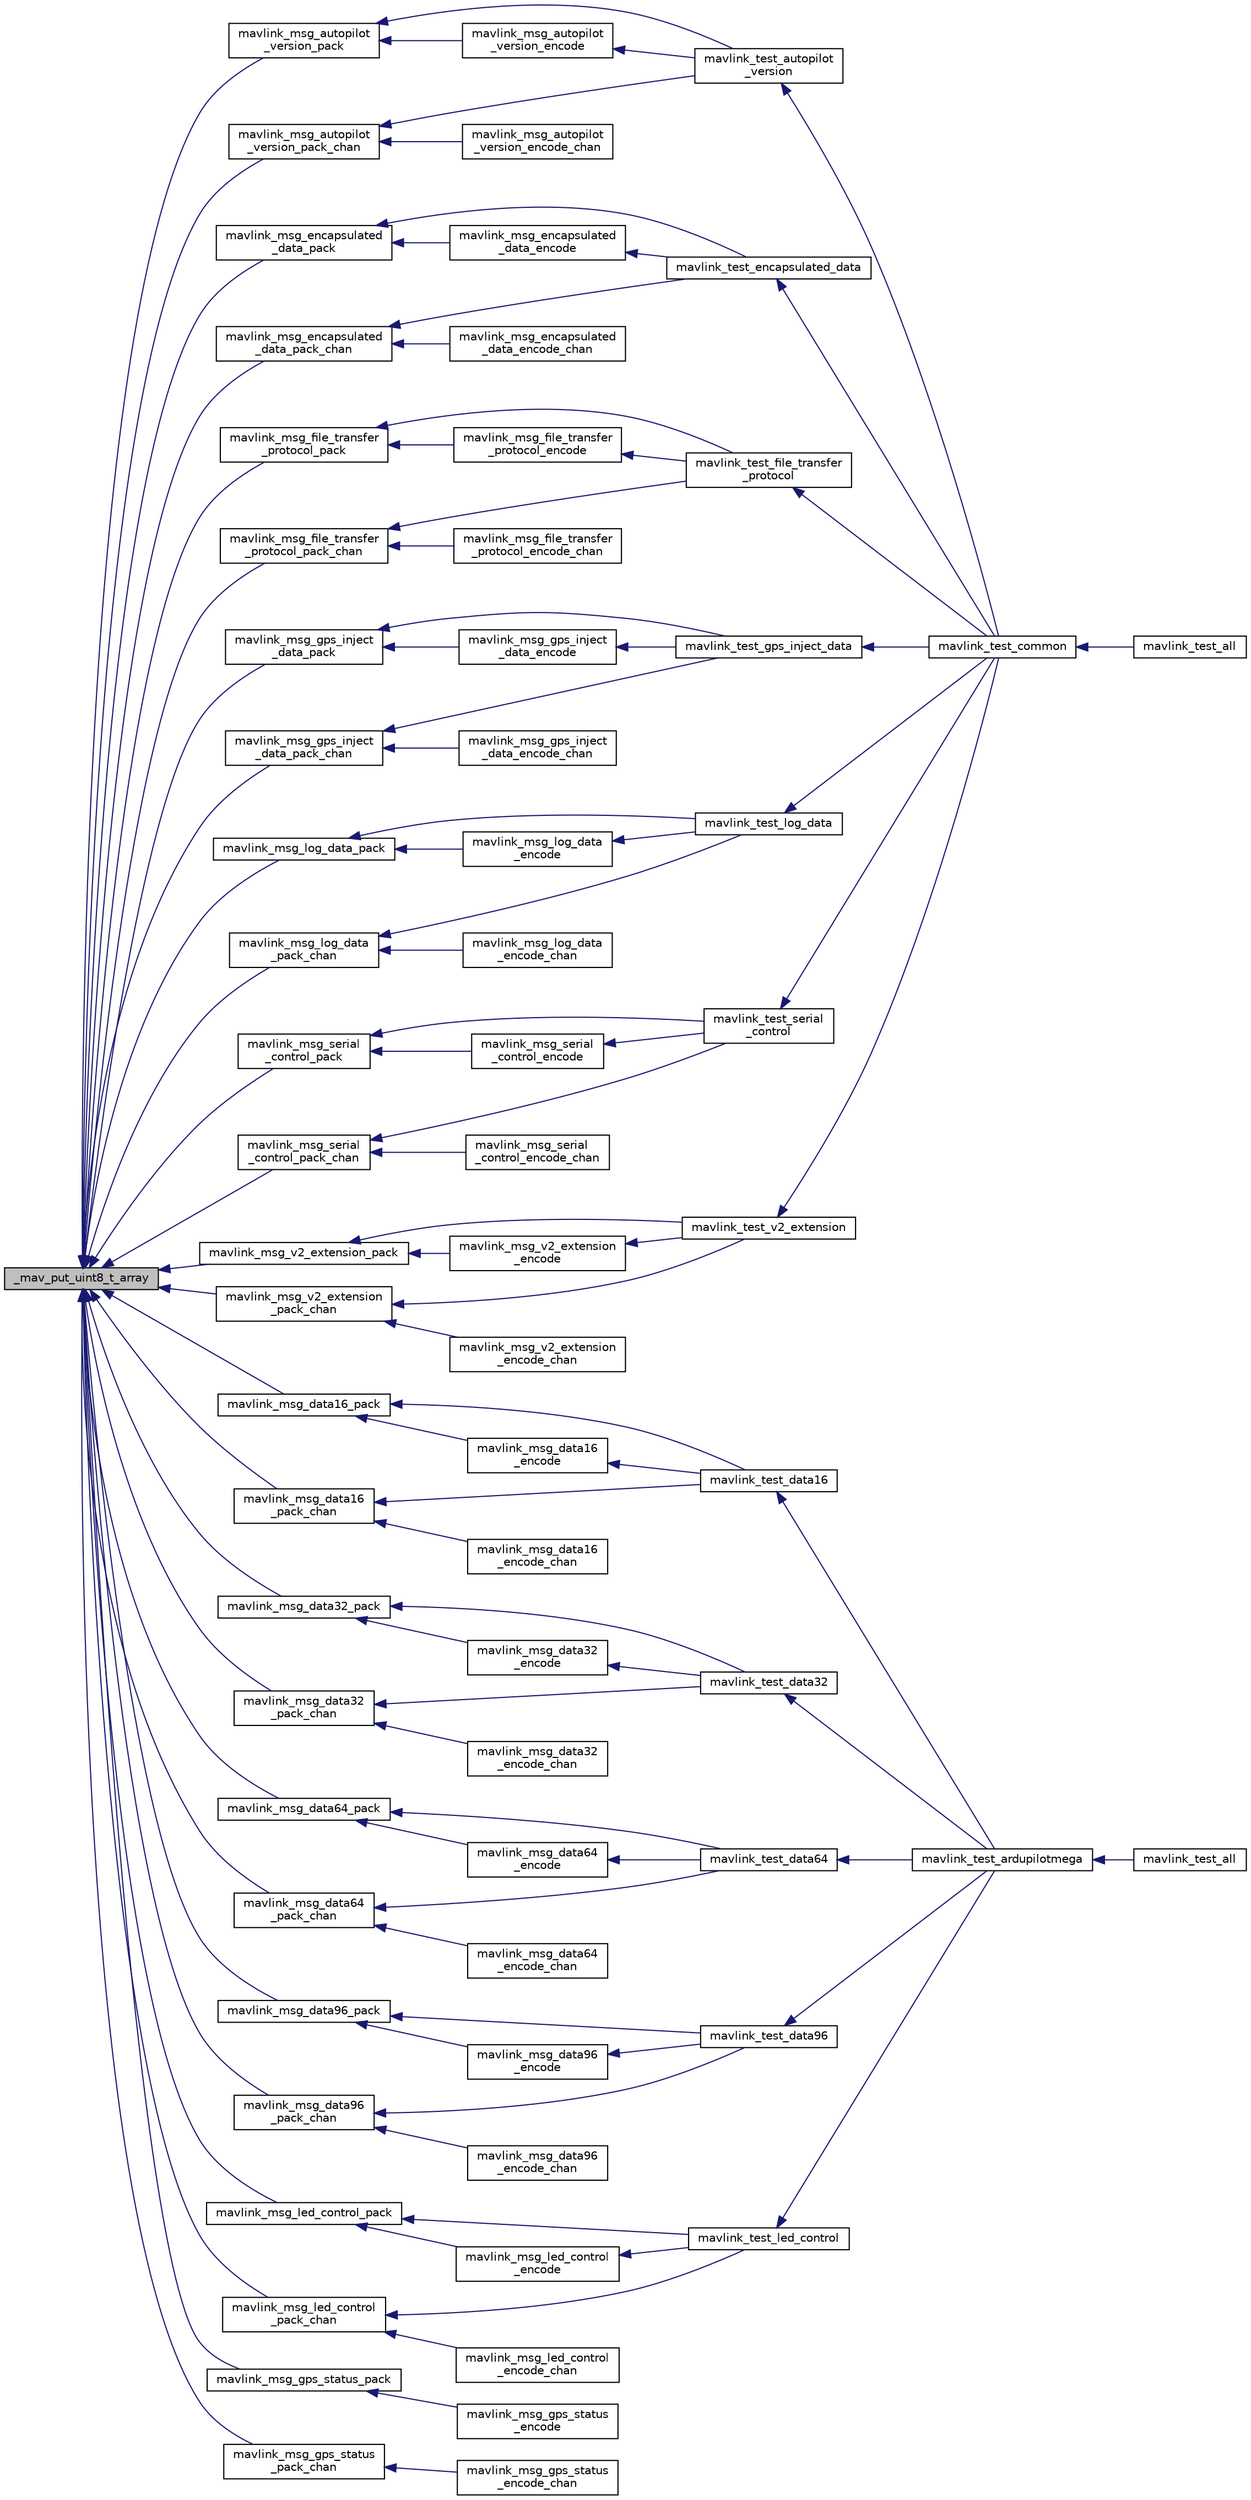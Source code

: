 digraph "_mav_put_uint8_t_array"
{
 // INTERACTIVE_SVG=YES
  edge [fontname="Helvetica",fontsize="10",labelfontname="Helvetica",labelfontsize="10"];
  node [fontname="Helvetica",fontsize="10",shape=record];
  rankdir="LR";
  Node1 [label="_mav_put_uint8_t_array",height=0.2,width=0.4,color="black", fillcolor="grey75", style="filled" fontcolor="black"];
  Node1 -> Node2 [dir="back",color="midnightblue",fontsize="10",style="solid",fontname="Helvetica"];
  Node2 [label="mavlink_msg_autopilot\l_version_pack",height=0.2,width=0.4,color="black", fillcolor="white", style="filled",URL="$mavlink__msg__autopilot__version_8h.html#af5f2e9138f624106dbf013fbc68886fb",tooltip="Pack a autopilot_version message. "];
  Node2 -> Node3 [dir="back",color="midnightblue",fontsize="10",style="solid",fontname="Helvetica"];
  Node3 [label="mavlink_test_autopilot\l_version",height=0.2,width=0.4,color="black", fillcolor="white", style="filled",URL="$v1_80_2common_2testsuite_8h.html#a9a34e152c8867677d8e68d8c46499df4"];
  Node3 -> Node4 [dir="back",color="midnightblue",fontsize="10",style="solid",fontname="Helvetica"];
  Node4 [label="mavlink_test_common",height=0.2,width=0.4,color="black", fillcolor="white", style="filled",URL="$v1_80_2common_2testsuite_8h.html#af349432601ac003d2c80a69c100c70a4"];
  Node4 -> Node5 [dir="back",color="midnightblue",fontsize="10",style="solid",fontname="Helvetica"];
  Node5 [label="mavlink_test_all",height=0.2,width=0.4,color="black", fillcolor="white", style="filled",URL="$v1_80_2common_2testsuite_8h.html#a4cc77b6c343679298da5d3c2b4e48759"];
  Node2 -> Node6 [dir="back",color="midnightblue",fontsize="10",style="solid",fontname="Helvetica"];
  Node6 [label="mavlink_msg_autopilot\l_version_encode",height=0.2,width=0.4,color="black", fillcolor="white", style="filled",URL="$mavlink__msg__autopilot__version_8h.html#a8139b0bba20d763bca7037106cbd0401",tooltip="Encode a autopilot_version struct. "];
  Node6 -> Node3 [dir="back",color="midnightblue",fontsize="10",style="solid",fontname="Helvetica"];
  Node1 -> Node7 [dir="back",color="midnightblue",fontsize="10",style="solid",fontname="Helvetica"];
  Node7 [label="mavlink_msg_autopilot\l_version_pack_chan",height=0.2,width=0.4,color="black", fillcolor="white", style="filled",URL="$mavlink__msg__autopilot__version_8h.html#a9a04835a7cce2bcb44c96244b0362898",tooltip="Pack a autopilot_version message on a channel. "];
  Node7 -> Node3 [dir="back",color="midnightblue",fontsize="10",style="solid",fontname="Helvetica"];
  Node7 -> Node8 [dir="back",color="midnightblue",fontsize="10",style="solid",fontname="Helvetica"];
  Node8 [label="mavlink_msg_autopilot\l_version_encode_chan",height=0.2,width=0.4,color="black", fillcolor="white", style="filled",URL="$mavlink__msg__autopilot__version_8h.html#a82f7c5f9a7f50183fd74b24a819fb9eb",tooltip="Encode a autopilot_version struct on a channel. "];
  Node1 -> Node9 [dir="back",color="midnightblue",fontsize="10",style="solid",fontname="Helvetica"];
  Node9 [label="mavlink_msg_data16_pack",height=0.2,width=0.4,color="black", fillcolor="white", style="filled",URL="$mavlink__msg__data16_8h.html#af70b470f7ae9ad196e81b24c1e3f2b40",tooltip="Pack a data16 message. "];
  Node9 -> Node10 [dir="back",color="midnightblue",fontsize="10",style="solid",fontname="Helvetica"];
  Node10 [label="mavlink_test_data16",height=0.2,width=0.4,color="black", fillcolor="white", style="filled",URL="$v1_80_2ardupilotmega_2testsuite_8h.html#a816cdb46445f3f6f5dde989d092c5591"];
  Node10 -> Node11 [dir="back",color="midnightblue",fontsize="10",style="solid",fontname="Helvetica"];
  Node11 [label="mavlink_test_ardupilotmega",height=0.2,width=0.4,color="black", fillcolor="white", style="filled",URL="$v1_80_2ardupilotmega_2testsuite_8h.html#ab264d471ac2f46584f2bb580704b5e9d"];
  Node11 -> Node12 [dir="back",color="midnightblue",fontsize="10",style="solid",fontname="Helvetica"];
  Node12 [label="mavlink_test_all",height=0.2,width=0.4,color="black", fillcolor="white", style="filled",URL="$v1_80_2ardupilotmega_2testsuite_8h.html#a4cc77b6c343679298da5d3c2b4e48759"];
  Node9 -> Node13 [dir="back",color="midnightblue",fontsize="10",style="solid",fontname="Helvetica"];
  Node13 [label="mavlink_msg_data16\l_encode",height=0.2,width=0.4,color="black", fillcolor="white", style="filled",URL="$mavlink__msg__data16_8h.html#a1d89790410e7d6ec0f9660735543ed86",tooltip="Encode a data16 struct. "];
  Node13 -> Node10 [dir="back",color="midnightblue",fontsize="10",style="solid",fontname="Helvetica"];
  Node1 -> Node14 [dir="back",color="midnightblue",fontsize="10",style="solid",fontname="Helvetica"];
  Node14 [label="mavlink_msg_data16\l_pack_chan",height=0.2,width=0.4,color="black", fillcolor="white", style="filled",URL="$mavlink__msg__data16_8h.html#a41b36b860e368d61a648310feae5a9ca",tooltip="Pack a data16 message on a channel. "];
  Node14 -> Node10 [dir="back",color="midnightblue",fontsize="10",style="solid",fontname="Helvetica"];
  Node14 -> Node15 [dir="back",color="midnightblue",fontsize="10",style="solid",fontname="Helvetica"];
  Node15 [label="mavlink_msg_data16\l_encode_chan",height=0.2,width=0.4,color="black", fillcolor="white", style="filled",URL="$mavlink__msg__data16_8h.html#a980209088d485f7a4b42e6e686a04a49",tooltip="Encode a data16 struct on a channel. "];
  Node1 -> Node16 [dir="back",color="midnightblue",fontsize="10",style="solid",fontname="Helvetica"];
  Node16 [label="mavlink_msg_data32_pack",height=0.2,width=0.4,color="black", fillcolor="white", style="filled",URL="$mavlink__msg__data32_8h.html#a7d56365ac117f34635a76a95b81ed2ee",tooltip="Pack a data32 message. "];
  Node16 -> Node17 [dir="back",color="midnightblue",fontsize="10",style="solid",fontname="Helvetica"];
  Node17 [label="mavlink_test_data32",height=0.2,width=0.4,color="black", fillcolor="white", style="filled",URL="$v1_80_2ardupilotmega_2testsuite_8h.html#a2e7f1d6f794ab67065bc6a9376f26946"];
  Node17 -> Node11 [dir="back",color="midnightblue",fontsize="10",style="solid",fontname="Helvetica"];
  Node16 -> Node18 [dir="back",color="midnightblue",fontsize="10",style="solid",fontname="Helvetica"];
  Node18 [label="mavlink_msg_data32\l_encode",height=0.2,width=0.4,color="black", fillcolor="white", style="filled",URL="$mavlink__msg__data32_8h.html#a8ba3c9a853cb4fd2325d6a568280c482",tooltip="Encode a data32 struct. "];
  Node18 -> Node17 [dir="back",color="midnightblue",fontsize="10",style="solid",fontname="Helvetica"];
  Node1 -> Node19 [dir="back",color="midnightblue",fontsize="10",style="solid",fontname="Helvetica"];
  Node19 [label="mavlink_msg_data32\l_pack_chan",height=0.2,width=0.4,color="black", fillcolor="white", style="filled",URL="$mavlink__msg__data32_8h.html#a7f8500180c021390b8c7f7cb8390da59",tooltip="Pack a data32 message on a channel. "];
  Node19 -> Node17 [dir="back",color="midnightblue",fontsize="10",style="solid",fontname="Helvetica"];
  Node19 -> Node20 [dir="back",color="midnightblue",fontsize="10",style="solid",fontname="Helvetica"];
  Node20 [label="mavlink_msg_data32\l_encode_chan",height=0.2,width=0.4,color="black", fillcolor="white", style="filled",URL="$mavlink__msg__data32_8h.html#ae338bc5376541b1f1016cc8213d6b316",tooltip="Encode a data32 struct on a channel. "];
  Node1 -> Node21 [dir="back",color="midnightblue",fontsize="10",style="solid",fontname="Helvetica"];
  Node21 [label="mavlink_msg_data64_pack",height=0.2,width=0.4,color="black", fillcolor="white", style="filled",URL="$mavlink__msg__data64_8h.html#a218b079035f0824dfb6ef7bed1653034",tooltip="Pack a data64 message. "];
  Node21 -> Node22 [dir="back",color="midnightblue",fontsize="10",style="solid",fontname="Helvetica"];
  Node22 [label="mavlink_test_data64",height=0.2,width=0.4,color="black", fillcolor="white", style="filled",URL="$v1_80_2ardupilotmega_2testsuite_8h.html#a6e3b3df5aa1d1f06ad3116dfcd03d43c"];
  Node22 -> Node11 [dir="back",color="midnightblue",fontsize="10",style="solid",fontname="Helvetica"];
  Node21 -> Node23 [dir="back",color="midnightblue",fontsize="10",style="solid",fontname="Helvetica"];
  Node23 [label="mavlink_msg_data64\l_encode",height=0.2,width=0.4,color="black", fillcolor="white", style="filled",URL="$mavlink__msg__data64_8h.html#aac7a408f074a01b9f3aca532b8850f07",tooltip="Encode a data64 struct. "];
  Node23 -> Node22 [dir="back",color="midnightblue",fontsize="10",style="solid",fontname="Helvetica"];
  Node1 -> Node24 [dir="back",color="midnightblue",fontsize="10",style="solid",fontname="Helvetica"];
  Node24 [label="mavlink_msg_data64\l_pack_chan",height=0.2,width=0.4,color="black", fillcolor="white", style="filled",URL="$mavlink__msg__data64_8h.html#a9abc0df6be826c58891fcda1e1c95e10",tooltip="Pack a data64 message on a channel. "];
  Node24 -> Node22 [dir="back",color="midnightblue",fontsize="10",style="solid",fontname="Helvetica"];
  Node24 -> Node25 [dir="back",color="midnightblue",fontsize="10",style="solid",fontname="Helvetica"];
  Node25 [label="mavlink_msg_data64\l_encode_chan",height=0.2,width=0.4,color="black", fillcolor="white", style="filled",URL="$mavlink__msg__data64_8h.html#aa4d6e661d017a398cda3091604f506b6",tooltip="Encode a data64 struct on a channel. "];
  Node1 -> Node26 [dir="back",color="midnightblue",fontsize="10",style="solid",fontname="Helvetica"];
  Node26 [label="mavlink_msg_data96_pack",height=0.2,width=0.4,color="black", fillcolor="white", style="filled",URL="$mavlink__msg__data96_8h.html#a6b85fa0b8f7966405282f19cac10d6e9",tooltip="Pack a data96 message. "];
  Node26 -> Node27 [dir="back",color="midnightblue",fontsize="10",style="solid",fontname="Helvetica"];
  Node27 [label="mavlink_test_data96",height=0.2,width=0.4,color="black", fillcolor="white", style="filled",URL="$v1_80_2ardupilotmega_2testsuite_8h.html#a5d7f0fa2275519351a42e590810e4f4a"];
  Node27 -> Node11 [dir="back",color="midnightblue",fontsize="10",style="solid",fontname="Helvetica"];
  Node26 -> Node28 [dir="back",color="midnightblue",fontsize="10",style="solid",fontname="Helvetica"];
  Node28 [label="mavlink_msg_data96\l_encode",height=0.2,width=0.4,color="black", fillcolor="white", style="filled",URL="$mavlink__msg__data96_8h.html#aee468db708a46b4c25305eee68b1a314",tooltip="Encode a data96 struct. "];
  Node28 -> Node27 [dir="back",color="midnightblue",fontsize="10",style="solid",fontname="Helvetica"];
  Node1 -> Node29 [dir="back",color="midnightblue",fontsize="10",style="solid",fontname="Helvetica"];
  Node29 [label="mavlink_msg_data96\l_pack_chan",height=0.2,width=0.4,color="black", fillcolor="white", style="filled",URL="$mavlink__msg__data96_8h.html#a683b450bdbc88d90e4b7ea7baafa08b7",tooltip="Pack a data96 message on a channel. "];
  Node29 -> Node27 [dir="back",color="midnightblue",fontsize="10",style="solid",fontname="Helvetica"];
  Node29 -> Node30 [dir="back",color="midnightblue",fontsize="10",style="solid",fontname="Helvetica"];
  Node30 [label="mavlink_msg_data96\l_encode_chan",height=0.2,width=0.4,color="black", fillcolor="white", style="filled",URL="$mavlink__msg__data96_8h.html#a5c62f9eacad7d4c8f85be34764c6cdfd",tooltip="Encode a data96 struct on a channel. "];
  Node1 -> Node31 [dir="back",color="midnightblue",fontsize="10",style="solid",fontname="Helvetica"];
  Node31 [label="mavlink_msg_encapsulated\l_data_pack",height=0.2,width=0.4,color="black", fillcolor="white", style="filled",URL="$mavlink__msg__encapsulated__data_8h.html#a8eb114e49749b39c0f34172f9e7bdcb3",tooltip="Pack a encapsulated_data message. "];
  Node31 -> Node32 [dir="back",color="midnightblue",fontsize="10",style="solid",fontname="Helvetica"];
  Node32 [label="mavlink_test_encapsulated_data",height=0.2,width=0.4,color="black", fillcolor="white", style="filled",URL="$v1_80_2common_2testsuite_8h.html#a95b55373e70e02fc142aa23cb72c4e8e"];
  Node32 -> Node4 [dir="back",color="midnightblue",fontsize="10",style="solid",fontname="Helvetica"];
  Node31 -> Node33 [dir="back",color="midnightblue",fontsize="10",style="solid",fontname="Helvetica"];
  Node33 [label="mavlink_msg_encapsulated\l_data_encode",height=0.2,width=0.4,color="black", fillcolor="white", style="filled",URL="$mavlink__msg__encapsulated__data_8h.html#a79fd1222cfb600c3d061747c1c42f9f8",tooltip="Encode a encapsulated_data struct. "];
  Node33 -> Node32 [dir="back",color="midnightblue",fontsize="10",style="solid",fontname="Helvetica"];
  Node1 -> Node34 [dir="back",color="midnightblue",fontsize="10",style="solid",fontname="Helvetica"];
  Node34 [label="mavlink_msg_encapsulated\l_data_pack_chan",height=0.2,width=0.4,color="black", fillcolor="white", style="filled",URL="$mavlink__msg__encapsulated__data_8h.html#a4743f90be95b40a1d8687994688e7ab3",tooltip="Pack a encapsulated_data message on a channel. "];
  Node34 -> Node32 [dir="back",color="midnightblue",fontsize="10",style="solid",fontname="Helvetica"];
  Node34 -> Node35 [dir="back",color="midnightblue",fontsize="10",style="solid",fontname="Helvetica"];
  Node35 [label="mavlink_msg_encapsulated\l_data_encode_chan",height=0.2,width=0.4,color="black", fillcolor="white", style="filled",URL="$mavlink__msg__encapsulated__data_8h.html#ac0ed936e773df34b0bcab86cf461f3ea",tooltip="Encode a encapsulated_data struct on a channel. "];
  Node1 -> Node36 [dir="back",color="midnightblue",fontsize="10",style="solid",fontname="Helvetica"];
  Node36 [label="mavlink_msg_file_transfer\l_protocol_pack",height=0.2,width=0.4,color="black", fillcolor="white", style="filled",URL="$mavlink__msg__file__transfer__protocol_8h.html#a8a548f61b610e0520f649b7392bbfdf9",tooltip="Pack a file_transfer_protocol message. "];
  Node36 -> Node37 [dir="back",color="midnightblue",fontsize="10",style="solid",fontname="Helvetica"];
  Node37 [label="mavlink_test_file_transfer\l_protocol",height=0.2,width=0.4,color="black", fillcolor="white", style="filled",URL="$v1_80_2common_2testsuite_8h.html#a7fe08e41903df86031e0c85716517f8e"];
  Node37 -> Node4 [dir="back",color="midnightblue",fontsize="10",style="solid",fontname="Helvetica"];
  Node36 -> Node38 [dir="back",color="midnightblue",fontsize="10",style="solid",fontname="Helvetica"];
  Node38 [label="mavlink_msg_file_transfer\l_protocol_encode",height=0.2,width=0.4,color="black", fillcolor="white", style="filled",URL="$mavlink__msg__file__transfer__protocol_8h.html#a7073b96675eec9ab5215641dc3698a62",tooltip="Encode a file_transfer_protocol struct. "];
  Node38 -> Node37 [dir="back",color="midnightblue",fontsize="10",style="solid",fontname="Helvetica"];
  Node1 -> Node39 [dir="back",color="midnightblue",fontsize="10",style="solid",fontname="Helvetica"];
  Node39 [label="mavlink_msg_file_transfer\l_protocol_pack_chan",height=0.2,width=0.4,color="black", fillcolor="white", style="filled",URL="$mavlink__msg__file__transfer__protocol_8h.html#aaf8463d68936a694f47dbd65cdbf8ead",tooltip="Pack a file_transfer_protocol message on a channel. "];
  Node39 -> Node37 [dir="back",color="midnightblue",fontsize="10",style="solid",fontname="Helvetica"];
  Node39 -> Node40 [dir="back",color="midnightblue",fontsize="10",style="solid",fontname="Helvetica"];
  Node40 [label="mavlink_msg_file_transfer\l_protocol_encode_chan",height=0.2,width=0.4,color="black", fillcolor="white", style="filled",URL="$mavlink__msg__file__transfer__protocol_8h.html#a1ee9a07f95fdd7d2abca1352edee7e9f",tooltip="Encode a file_transfer_protocol struct on a channel. "];
  Node1 -> Node41 [dir="back",color="midnightblue",fontsize="10",style="solid",fontname="Helvetica"];
  Node41 [label="mavlink_msg_gps_inject\l_data_pack",height=0.2,width=0.4,color="black", fillcolor="white", style="filled",URL="$mavlink__msg__gps__inject__data_8h.html#a16a9d8ed92e1de343b5f6371338d39ad",tooltip="Pack a gps_inject_data message. "];
  Node41 -> Node42 [dir="back",color="midnightblue",fontsize="10",style="solid",fontname="Helvetica"];
  Node42 [label="mavlink_test_gps_inject_data",height=0.2,width=0.4,color="black", fillcolor="white", style="filled",URL="$v1_80_2common_2testsuite_8h.html#a502489a60adb8b18e3500d9368a5ff7e"];
  Node42 -> Node4 [dir="back",color="midnightblue",fontsize="10",style="solid",fontname="Helvetica"];
  Node41 -> Node43 [dir="back",color="midnightblue",fontsize="10",style="solid",fontname="Helvetica"];
  Node43 [label="mavlink_msg_gps_inject\l_data_encode",height=0.2,width=0.4,color="black", fillcolor="white", style="filled",URL="$mavlink__msg__gps__inject__data_8h.html#aaa37002ab8e65143c23bbf807c384526",tooltip="Encode a gps_inject_data struct. "];
  Node43 -> Node42 [dir="back",color="midnightblue",fontsize="10",style="solid",fontname="Helvetica"];
  Node1 -> Node44 [dir="back",color="midnightblue",fontsize="10",style="solid",fontname="Helvetica"];
  Node44 [label="mavlink_msg_gps_inject\l_data_pack_chan",height=0.2,width=0.4,color="black", fillcolor="white", style="filled",URL="$mavlink__msg__gps__inject__data_8h.html#a4e0dc4b24be55d03d78ca5c1fe799ce5",tooltip="Pack a gps_inject_data message on a channel. "];
  Node44 -> Node42 [dir="back",color="midnightblue",fontsize="10",style="solid",fontname="Helvetica"];
  Node44 -> Node45 [dir="back",color="midnightblue",fontsize="10",style="solid",fontname="Helvetica"];
  Node45 [label="mavlink_msg_gps_inject\l_data_encode_chan",height=0.2,width=0.4,color="black", fillcolor="white", style="filled",URL="$mavlink__msg__gps__inject__data_8h.html#aba9b192387544140ed8396d9fc6d41c8",tooltip="Encode a gps_inject_data struct on a channel. "];
  Node1 -> Node46 [dir="back",color="midnightblue",fontsize="10",style="solid",fontname="Helvetica"];
  Node46 [label="mavlink_msg_gps_status_pack",height=0.2,width=0.4,color="black", fillcolor="white", style="filled",URL="$v1_80_2common_2mavlink__msg__gps__status_8h.html#a8aa5f92e6f16d3c4b9c2ddeb955cb1c1",tooltip="Pack a gps_status message. "];
  Node46 -> Node47 [dir="back",color="midnightblue",fontsize="10",style="solid",fontname="Helvetica"];
  Node47 [label="mavlink_msg_gps_status\l_encode",height=0.2,width=0.4,color="black", fillcolor="white", style="filled",URL="$v1_80_2common_2mavlink__msg__gps__status_8h.html#a7f2ac0f3bc21db0d8f79f475721d08d2",tooltip="Encode a gps_status struct. "];
  Node1 -> Node48 [dir="back",color="midnightblue",fontsize="10",style="solid",fontname="Helvetica"];
  Node48 [label="mavlink_msg_gps_status\l_pack_chan",height=0.2,width=0.4,color="black", fillcolor="white", style="filled",URL="$v1_80_2common_2mavlink__msg__gps__status_8h.html#ae03a464d8ea8575f0a80e6f7e9f41dcd",tooltip="Pack a gps_status message on a channel. "];
  Node48 -> Node49 [dir="back",color="midnightblue",fontsize="10",style="solid",fontname="Helvetica"];
  Node49 [label="mavlink_msg_gps_status\l_encode_chan",height=0.2,width=0.4,color="black", fillcolor="white", style="filled",URL="$v1_80_2common_2mavlink__msg__gps__status_8h.html#aa39f6f5f6c22a9e14e6c7c2d2de6d3f5",tooltip="Encode a gps_status struct on a channel. "];
  Node1 -> Node50 [dir="back",color="midnightblue",fontsize="10",style="solid",fontname="Helvetica"];
  Node50 [label="mavlink_msg_led_control_pack",height=0.2,width=0.4,color="black", fillcolor="white", style="filled",URL="$mavlink__msg__led__control_8h.html#add2a31c92e0606aa35a1444241a5bfb8",tooltip="Pack a led_control message. "];
  Node50 -> Node51 [dir="back",color="midnightblue",fontsize="10",style="solid",fontname="Helvetica"];
  Node51 [label="mavlink_test_led_control",height=0.2,width=0.4,color="black", fillcolor="white", style="filled",URL="$v1_80_2ardupilotmega_2testsuite_8h.html#a1b76c4ad4ddf4638c2b6d63418de024c"];
  Node51 -> Node11 [dir="back",color="midnightblue",fontsize="10",style="solid",fontname="Helvetica"];
  Node50 -> Node52 [dir="back",color="midnightblue",fontsize="10",style="solid",fontname="Helvetica"];
  Node52 [label="mavlink_msg_led_control\l_encode",height=0.2,width=0.4,color="black", fillcolor="white", style="filled",URL="$mavlink__msg__led__control_8h.html#ac291dfb9e782b4c00955900648494eef",tooltip="Encode a led_control struct. "];
  Node52 -> Node51 [dir="back",color="midnightblue",fontsize="10",style="solid",fontname="Helvetica"];
  Node1 -> Node53 [dir="back",color="midnightblue",fontsize="10",style="solid",fontname="Helvetica"];
  Node53 [label="mavlink_msg_led_control\l_pack_chan",height=0.2,width=0.4,color="black", fillcolor="white", style="filled",URL="$mavlink__msg__led__control_8h.html#a02615c9c14b720d438887483f88ff349",tooltip="Pack a led_control message on a channel. "];
  Node53 -> Node51 [dir="back",color="midnightblue",fontsize="10",style="solid",fontname="Helvetica"];
  Node53 -> Node54 [dir="back",color="midnightblue",fontsize="10",style="solid",fontname="Helvetica"];
  Node54 [label="mavlink_msg_led_control\l_encode_chan",height=0.2,width=0.4,color="black", fillcolor="white", style="filled",URL="$mavlink__msg__led__control_8h.html#a4fd74aeecee4886a1b789122d56a505a",tooltip="Encode a led_control struct on a channel. "];
  Node1 -> Node55 [dir="back",color="midnightblue",fontsize="10",style="solid",fontname="Helvetica"];
  Node55 [label="mavlink_msg_log_data_pack",height=0.2,width=0.4,color="black", fillcolor="white", style="filled",URL="$mavlink__msg__log__data_8h.html#a3d6a7adeee84f91d779d6727d22e9a2c",tooltip="Pack a log_data message. "];
  Node55 -> Node56 [dir="back",color="midnightblue",fontsize="10",style="solid",fontname="Helvetica"];
  Node56 [label="mavlink_test_log_data",height=0.2,width=0.4,color="black", fillcolor="white", style="filled",URL="$v1_80_2common_2testsuite_8h.html#a4595f8c2108f0c27dea1eac223bcf21f"];
  Node56 -> Node4 [dir="back",color="midnightblue",fontsize="10",style="solid",fontname="Helvetica"];
  Node55 -> Node57 [dir="back",color="midnightblue",fontsize="10",style="solid",fontname="Helvetica"];
  Node57 [label="mavlink_msg_log_data\l_encode",height=0.2,width=0.4,color="black", fillcolor="white", style="filled",URL="$mavlink__msg__log__data_8h.html#a0a7f7b590dfd9c5988d49601c2cafe11",tooltip="Encode a log_data struct. "];
  Node57 -> Node56 [dir="back",color="midnightblue",fontsize="10",style="solid",fontname="Helvetica"];
  Node1 -> Node58 [dir="back",color="midnightblue",fontsize="10",style="solid",fontname="Helvetica"];
  Node58 [label="mavlink_msg_log_data\l_pack_chan",height=0.2,width=0.4,color="black", fillcolor="white", style="filled",URL="$mavlink__msg__log__data_8h.html#a689f8b3e9d46a31505241e312b48853f",tooltip="Pack a log_data message on a channel. "];
  Node58 -> Node56 [dir="back",color="midnightblue",fontsize="10",style="solid",fontname="Helvetica"];
  Node58 -> Node59 [dir="back",color="midnightblue",fontsize="10",style="solid",fontname="Helvetica"];
  Node59 [label="mavlink_msg_log_data\l_encode_chan",height=0.2,width=0.4,color="black", fillcolor="white", style="filled",URL="$mavlink__msg__log__data_8h.html#ade597acf367d761a36750eae95273591",tooltip="Encode a log_data struct on a channel. "];
  Node1 -> Node60 [dir="back",color="midnightblue",fontsize="10",style="solid",fontname="Helvetica"];
  Node60 [label="mavlink_msg_serial\l_control_pack",height=0.2,width=0.4,color="black", fillcolor="white", style="filled",URL="$mavlink__msg__serial__control_8h.html#a7f7e386f5adec53e196367d332269f11",tooltip="Pack a serial_control message. "];
  Node60 -> Node61 [dir="back",color="midnightblue",fontsize="10",style="solid",fontname="Helvetica"];
  Node61 [label="mavlink_test_serial\l_control",height=0.2,width=0.4,color="black", fillcolor="white", style="filled",URL="$v1_80_2common_2testsuite_8h.html#a28af94bc6471af3b98b6bb03f711625d"];
  Node61 -> Node4 [dir="back",color="midnightblue",fontsize="10",style="solid",fontname="Helvetica"];
  Node60 -> Node62 [dir="back",color="midnightblue",fontsize="10",style="solid",fontname="Helvetica"];
  Node62 [label="mavlink_msg_serial\l_control_encode",height=0.2,width=0.4,color="black", fillcolor="white", style="filled",URL="$mavlink__msg__serial__control_8h.html#a1e21a90bbbb5d9fd3884672c54f15c6f",tooltip="Encode a serial_control struct. "];
  Node62 -> Node61 [dir="back",color="midnightblue",fontsize="10",style="solid",fontname="Helvetica"];
  Node1 -> Node63 [dir="back",color="midnightblue",fontsize="10",style="solid",fontname="Helvetica"];
  Node63 [label="mavlink_msg_serial\l_control_pack_chan",height=0.2,width=0.4,color="black", fillcolor="white", style="filled",URL="$mavlink__msg__serial__control_8h.html#a19086345ed0efc11d3abe6baac7f3c22",tooltip="Pack a serial_control message on a channel. "];
  Node63 -> Node61 [dir="back",color="midnightblue",fontsize="10",style="solid",fontname="Helvetica"];
  Node63 -> Node64 [dir="back",color="midnightblue",fontsize="10",style="solid",fontname="Helvetica"];
  Node64 [label="mavlink_msg_serial\l_control_encode_chan",height=0.2,width=0.4,color="black", fillcolor="white", style="filled",URL="$mavlink__msg__serial__control_8h.html#af3e7306b601aae4211999f0743192c27",tooltip="Encode a serial_control struct on a channel. "];
  Node1 -> Node65 [dir="back",color="midnightblue",fontsize="10",style="solid",fontname="Helvetica"];
  Node65 [label="mavlink_msg_v2_extension_pack",height=0.2,width=0.4,color="black", fillcolor="white", style="filled",URL="$mavlink__msg__v2__extension_8h.html#a30561532f2ff8548cb8706706f71323e",tooltip="Pack a v2_extension message. "];
  Node65 -> Node66 [dir="back",color="midnightblue",fontsize="10",style="solid",fontname="Helvetica"];
  Node66 [label="mavlink_test_v2_extension",height=0.2,width=0.4,color="black", fillcolor="white", style="filled",URL="$v1_80_2common_2testsuite_8h.html#a1f8ede6997978cf1b6cf7d033dca869d"];
  Node66 -> Node4 [dir="back",color="midnightblue",fontsize="10",style="solid",fontname="Helvetica"];
  Node65 -> Node67 [dir="back",color="midnightblue",fontsize="10",style="solid",fontname="Helvetica"];
  Node67 [label="mavlink_msg_v2_extension\l_encode",height=0.2,width=0.4,color="black", fillcolor="white", style="filled",URL="$mavlink__msg__v2__extension_8h.html#a51b85910d70df96a3b6af34206fc4bc4",tooltip="Encode a v2_extension struct. "];
  Node67 -> Node66 [dir="back",color="midnightblue",fontsize="10",style="solid",fontname="Helvetica"];
  Node1 -> Node68 [dir="back",color="midnightblue",fontsize="10",style="solid",fontname="Helvetica"];
  Node68 [label="mavlink_msg_v2_extension\l_pack_chan",height=0.2,width=0.4,color="black", fillcolor="white", style="filled",URL="$mavlink__msg__v2__extension_8h.html#a07697f51ad6b9efe4417b883e483b1b4",tooltip="Pack a v2_extension message on a channel. "];
  Node68 -> Node66 [dir="back",color="midnightblue",fontsize="10",style="solid",fontname="Helvetica"];
  Node68 -> Node69 [dir="back",color="midnightblue",fontsize="10",style="solid",fontname="Helvetica"];
  Node69 [label="mavlink_msg_v2_extension\l_encode_chan",height=0.2,width=0.4,color="black", fillcolor="white", style="filled",URL="$mavlink__msg__v2__extension_8h.html#a161457362feaeebe1dfc26c3c4d7215a",tooltip="Encode a v2_extension struct on a channel. "];
}
